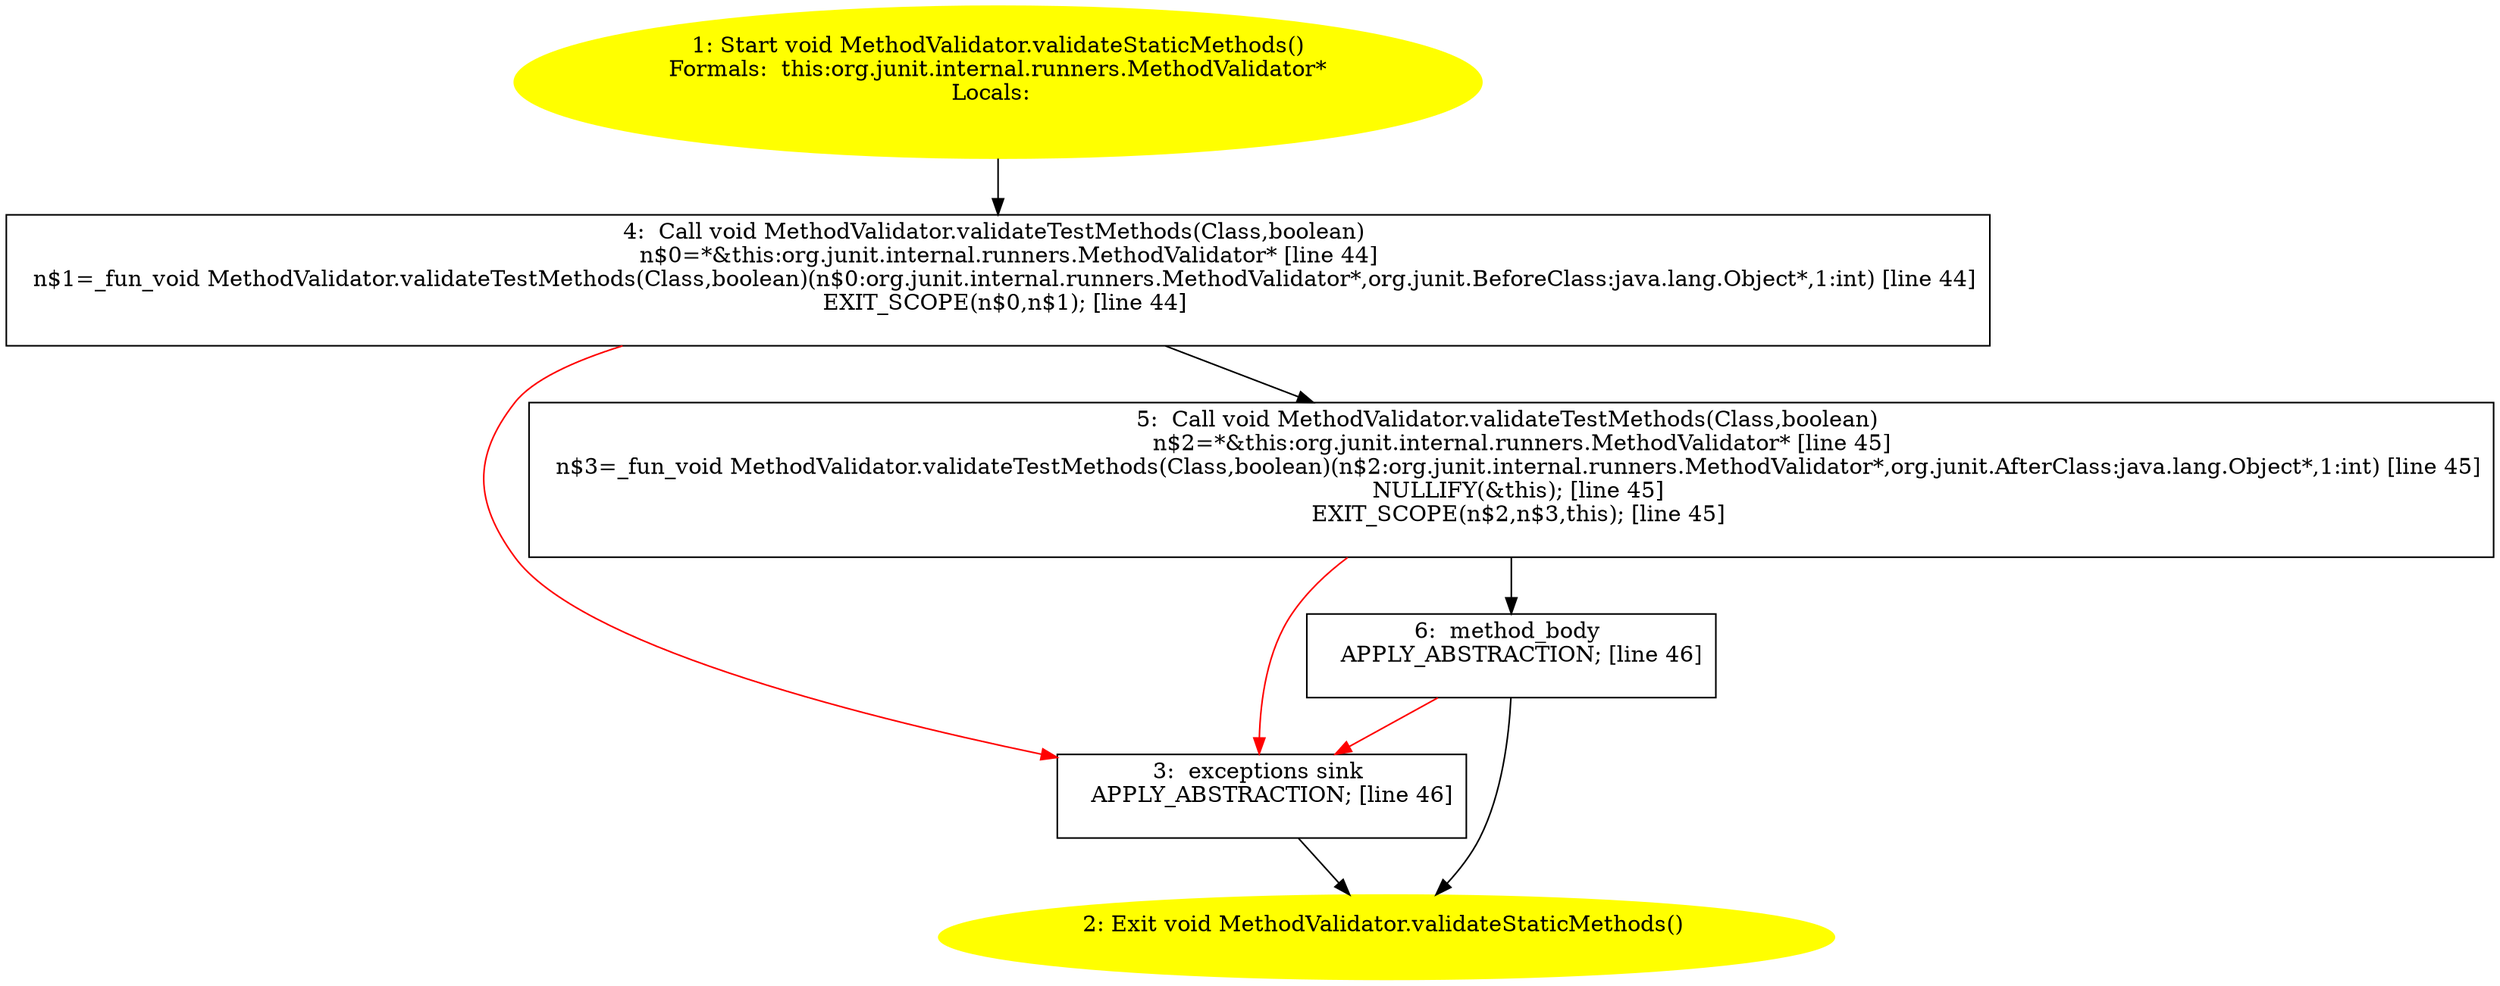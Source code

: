 /* @generated */
digraph cfg {
"org.junit.internal.runners.MethodValidator.validateStaticMethods():void.d43dd4bbf923f50b6736e7182ff6031b_1" [label="1: Start void MethodValidator.validateStaticMethods()\nFormals:  this:org.junit.internal.runners.MethodValidator*\nLocals:  \n  " color=yellow style=filled]
	

	 "org.junit.internal.runners.MethodValidator.validateStaticMethods():void.d43dd4bbf923f50b6736e7182ff6031b_1" -> "org.junit.internal.runners.MethodValidator.validateStaticMethods():void.d43dd4bbf923f50b6736e7182ff6031b_4" ;
"org.junit.internal.runners.MethodValidator.validateStaticMethods():void.d43dd4bbf923f50b6736e7182ff6031b_2" [label="2: Exit void MethodValidator.validateStaticMethods() \n  " color=yellow style=filled]
	

"org.junit.internal.runners.MethodValidator.validateStaticMethods():void.d43dd4bbf923f50b6736e7182ff6031b_3" [label="3:  exceptions sink \n   APPLY_ABSTRACTION; [line 46]\n " shape="box"]
	

	 "org.junit.internal.runners.MethodValidator.validateStaticMethods():void.d43dd4bbf923f50b6736e7182ff6031b_3" -> "org.junit.internal.runners.MethodValidator.validateStaticMethods():void.d43dd4bbf923f50b6736e7182ff6031b_2" ;
"org.junit.internal.runners.MethodValidator.validateStaticMethods():void.d43dd4bbf923f50b6736e7182ff6031b_4" [label="4:  Call void MethodValidator.validateTestMethods(Class,boolean) \n   n$0=*&this:org.junit.internal.runners.MethodValidator* [line 44]\n  n$1=_fun_void MethodValidator.validateTestMethods(Class,boolean)(n$0:org.junit.internal.runners.MethodValidator*,org.junit.BeforeClass:java.lang.Object*,1:int) [line 44]\n  EXIT_SCOPE(n$0,n$1); [line 44]\n " shape="box"]
	

	 "org.junit.internal.runners.MethodValidator.validateStaticMethods():void.d43dd4bbf923f50b6736e7182ff6031b_4" -> "org.junit.internal.runners.MethodValidator.validateStaticMethods():void.d43dd4bbf923f50b6736e7182ff6031b_5" ;
	 "org.junit.internal.runners.MethodValidator.validateStaticMethods():void.d43dd4bbf923f50b6736e7182ff6031b_4" -> "org.junit.internal.runners.MethodValidator.validateStaticMethods():void.d43dd4bbf923f50b6736e7182ff6031b_3" [color="red" ];
"org.junit.internal.runners.MethodValidator.validateStaticMethods():void.d43dd4bbf923f50b6736e7182ff6031b_5" [label="5:  Call void MethodValidator.validateTestMethods(Class,boolean) \n   n$2=*&this:org.junit.internal.runners.MethodValidator* [line 45]\n  n$3=_fun_void MethodValidator.validateTestMethods(Class,boolean)(n$2:org.junit.internal.runners.MethodValidator*,org.junit.AfterClass:java.lang.Object*,1:int) [line 45]\n  NULLIFY(&this); [line 45]\n  EXIT_SCOPE(n$2,n$3,this); [line 45]\n " shape="box"]
	

	 "org.junit.internal.runners.MethodValidator.validateStaticMethods():void.d43dd4bbf923f50b6736e7182ff6031b_5" -> "org.junit.internal.runners.MethodValidator.validateStaticMethods():void.d43dd4bbf923f50b6736e7182ff6031b_6" ;
	 "org.junit.internal.runners.MethodValidator.validateStaticMethods():void.d43dd4bbf923f50b6736e7182ff6031b_5" -> "org.junit.internal.runners.MethodValidator.validateStaticMethods():void.d43dd4bbf923f50b6736e7182ff6031b_3" [color="red" ];
"org.junit.internal.runners.MethodValidator.validateStaticMethods():void.d43dd4bbf923f50b6736e7182ff6031b_6" [label="6:  method_body \n   APPLY_ABSTRACTION; [line 46]\n " shape="box"]
	

	 "org.junit.internal.runners.MethodValidator.validateStaticMethods():void.d43dd4bbf923f50b6736e7182ff6031b_6" -> "org.junit.internal.runners.MethodValidator.validateStaticMethods():void.d43dd4bbf923f50b6736e7182ff6031b_2" ;
	 "org.junit.internal.runners.MethodValidator.validateStaticMethods():void.d43dd4bbf923f50b6736e7182ff6031b_6" -> "org.junit.internal.runners.MethodValidator.validateStaticMethods():void.d43dd4bbf923f50b6736e7182ff6031b_3" [color="red" ];
}
